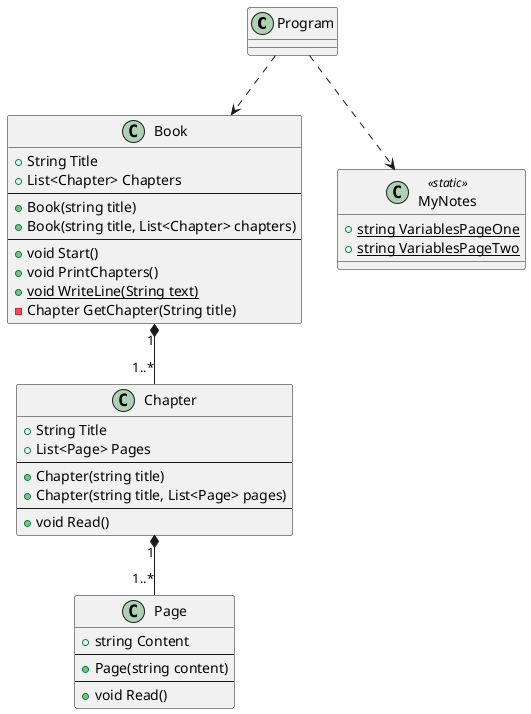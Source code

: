 @startuml Diagram

class Program{
    
}

class Book{
    + String Title
    + List<Chapter> Chapters
    --
    + Book(string title)
    + Book(string title, List<Chapter> chapters)
    --
    + void Start()
    + void PrintChapters()
    + {static} void WriteLine(String text)
    - Chapter GetChapter(String title)
}

class Chapter{
    + String Title
    + List<Page> Pages
    --
    + Chapter(string title)
    + Chapter(string title, List<Page> pages)
    --
    + void Read()
}

Class Page{
    + string Content
    --
    + Page(string content)
    --
    + void Read()
}

class MyNotes <<static>>{
    + {static} string VariablesPageOne
    + {static} string VariablesPageTwo
}

Book "1" *-- "1..*" Chapter
Chapter "1" *-- "1..*" Page

Program ..> Book
Program ..> MyNotes

@enduml
